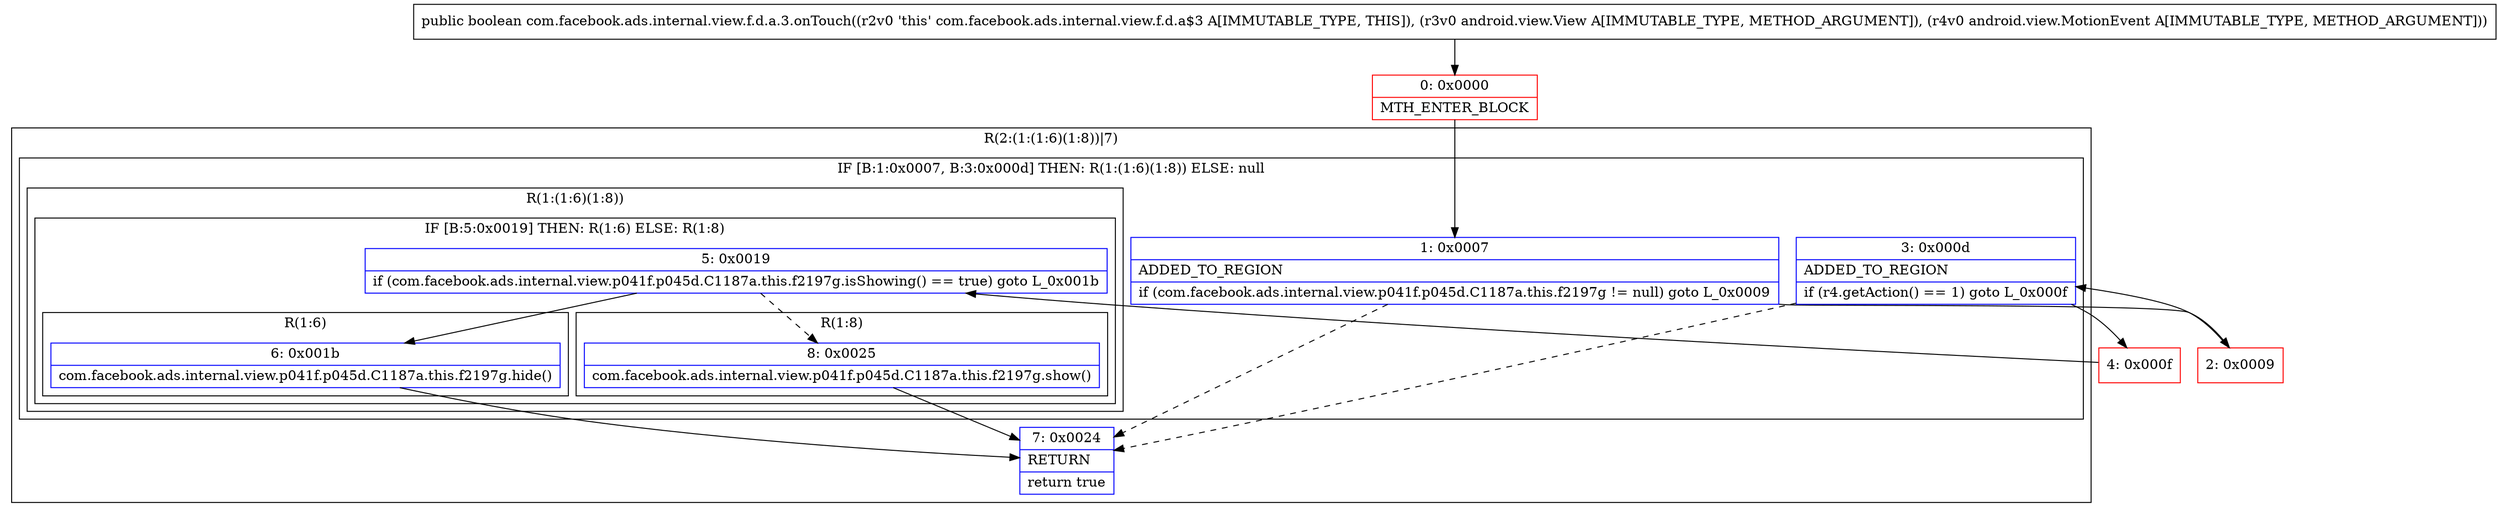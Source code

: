 digraph "CFG forcom.facebook.ads.internal.view.f.d.a.3.onTouch(Landroid\/view\/View;Landroid\/view\/MotionEvent;)Z" {
subgraph cluster_Region_503700483 {
label = "R(2:(1:(1:6)(1:8))|7)";
node [shape=record,color=blue];
subgraph cluster_IfRegion_941179929 {
label = "IF [B:1:0x0007, B:3:0x000d] THEN: R(1:(1:6)(1:8)) ELSE: null";
node [shape=record,color=blue];
Node_1 [shape=record,label="{1\:\ 0x0007|ADDED_TO_REGION\l|if (com.facebook.ads.internal.view.p041f.p045d.C1187a.this.f2197g != null) goto L_0x0009\l}"];
Node_3 [shape=record,label="{3\:\ 0x000d|ADDED_TO_REGION\l|if (r4.getAction() == 1) goto L_0x000f\l}"];
subgraph cluster_Region_1831196228 {
label = "R(1:(1:6)(1:8))";
node [shape=record,color=blue];
subgraph cluster_IfRegion_1172492442 {
label = "IF [B:5:0x0019] THEN: R(1:6) ELSE: R(1:8)";
node [shape=record,color=blue];
Node_5 [shape=record,label="{5\:\ 0x0019|if (com.facebook.ads.internal.view.p041f.p045d.C1187a.this.f2197g.isShowing() == true) goto L_0x001b\l}"];
subgraph cluster_Region_1974991329 {
label = "R(1:6)";
node [shape=record,color=blue];
Node_6 [shape=record,label="{6\:\ 0x001b|com.facebook.ads.internal.view.p041f.p045d.C1187a.this.f2197g.hide()\l}"];
}
subgraph cluster_Region_133976770 {
label = "R(1:8)";
node [shape=record,color=blue];
Node_8 [shape=record,label="{8\:\ 0x0025|com.facebook.ads.internal.view.p041f.p045d.C1187a.this.f2197g.show()\l}"];
}
}
}
}
Node_7 [shape=record,label="{7\:\ 0x0024|RETURN\l|return true\l}"];
}
Node_0 [shape=record,color=red,label="{0\:\ 0x0000|MTH_ENTER_BLOCK\l}"];
Node_2 [shape=record,color=red,label="{2\:\ 0x0009}"];
Node_4 [shape=record,color=red,label="{4\:\ 0x000f}"];
MethodNode[shape=record,label="{public boolean com.facebook.ads.internal.view.f.d.a.3.onTouch((r2v0 'this' com.facebook.ads.internal.view.f.d.a$3 A[IMMUTABLE_TYPE, THIS]), (r3v0 android.view.View A[IMMUTABLE_TYPE, METHOD_ARGUMENT]), (r4v0 android.view.MotionEvent A[IMMUTABLE_TYPE, METHOD_ARGUMENT])) }"];
MethodNode -> Node_0;
Node_1 -> Node_2;
Node_1 -> Node_7[style=dashed];
Node_3 -> Node_4;
Node_3 -> Node_7[style=dashed];
Node_5 -> Node_6;
Node_5 -> Node_8[style=dashed];
Node_6 -> Node_7;
Node_8 -> Node_7;
Node_0 -> Node_1;
Node_2 -> Node_3;
Node_4 -> Node_5;
}

